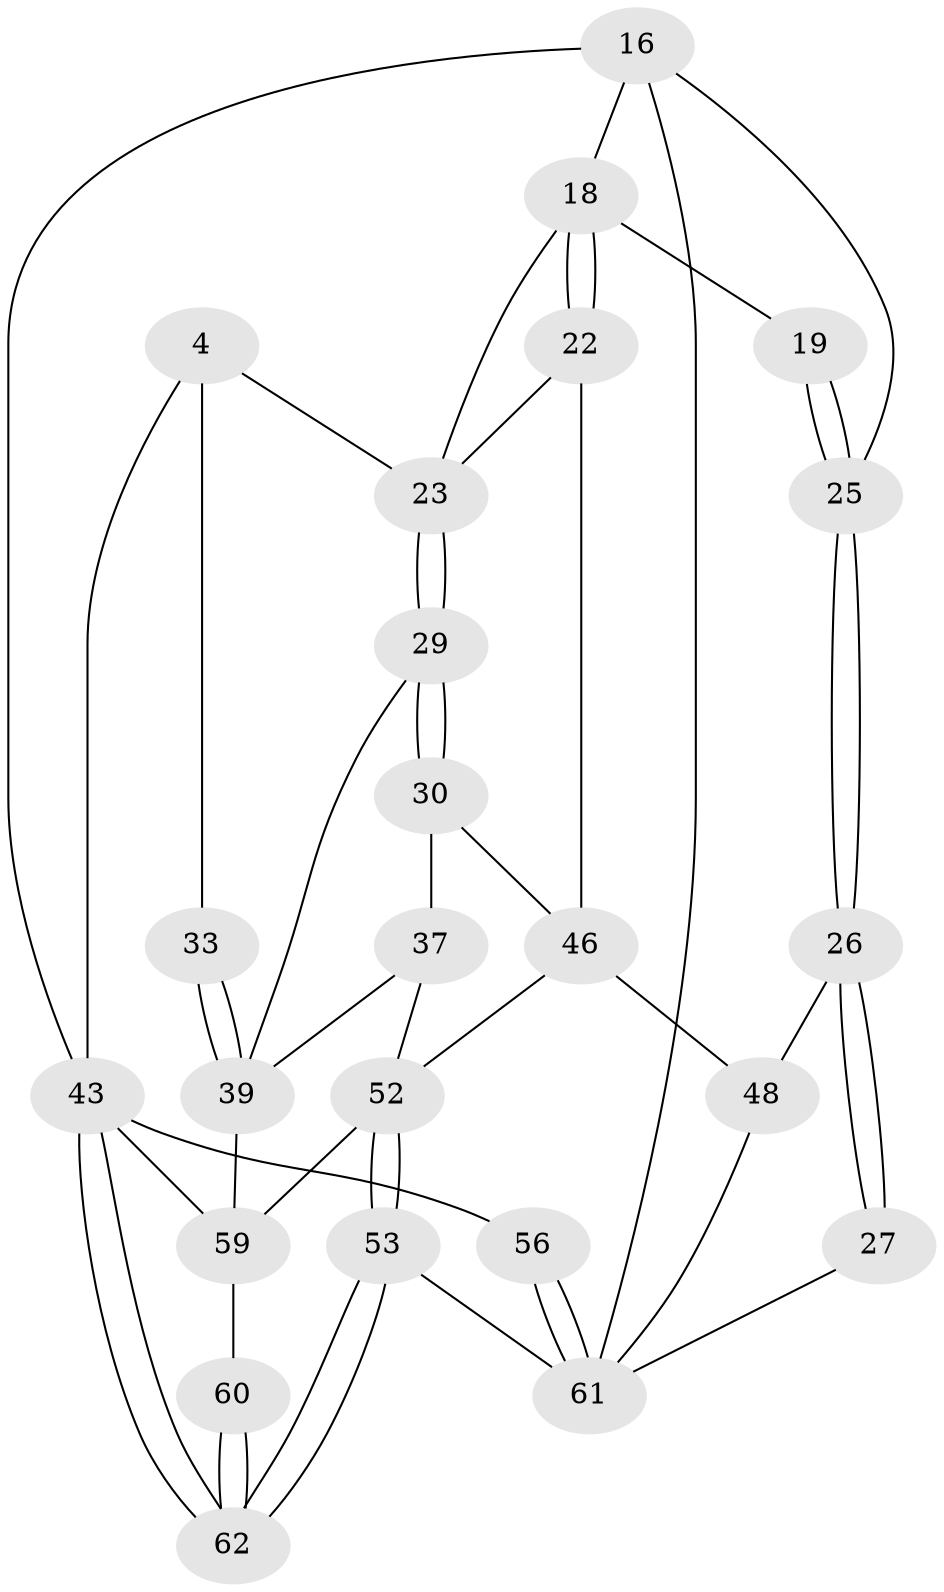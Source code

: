 // original degree distribution, {3: 0.06451612903225806, 4: 0.25806451612903225, 5: 0.3870967741935484, 6: 0.2903225806451613}
// Generated by graph-tools (version 1.1) at 2025/06/03/04/25 22:06:05]
// undirected, 24 vertices, 51 edges
graph export_dot {
graph [start="1"]
  node [color=gray90,style=filled];
  4 [pos="+1+0.15476415816306868",super="+3"];
  16 [pos="+0+0.26395249132040227",super="+13"];
  18 [pos="+0.34124939648424346+0.4229225805228713",super="+15"];
  19 [pos="+0.3279473436525287+0.41090735676997125"];
  22 [pos="+0.37167882918659967+0.4563526064366353"];
  23 [pos="+0.666365936791384+0.2860298563736785",super="+21"];
  25 [pos="+0.12761569392422567+0.4923009888906254",super="+24+20"];
  26 [pos="+0.07977369255487222+0.5872557723902612"];
  27 [pos="+0.03754620474916737+0.6198963983937054"];
  29 [pos="+0.6763649532021241+0.3095750067858625"];
  30 [pos="+0.5751856241340759+0.5772250275016714"];
  33 [pos="+1+0.3652784991168523"];
  37 [pos="+0.6802070355777282+0.5941920779831786",super="+36"];
  39 [pos="+1+0.5473877042228865",super="+35+34"];
  43 [pos="+1+1",super="+5+10"];
  46 [pos="+0.5051593581345182+0.7021634258151102",super="+32"];
  48 [pos="+0.33823272092356327+0.8175547688245307",super="+38+47"];
  52 [pos="+0.7274797144350265+0.911611745386456",super="+50+45+42"];
  53 [pos="+0.6192188025345937+1"];
  56 [pos="+0+1",super="+9"];
  59 [pos="+0.8601327857432257+0.9115477589054224",super="+51+58"];
  60 [pos="+0.8914883291826855+0.9767346335606312"];
  61 [pos="+0.18539106766521035+1",super="+54+57+49+55"];
  62 [pos="+0.8879704659685179+1"];
  4 -- 33;
  4 -- 43 [weight=2];
  4 -- 23 [weight=2];
  16 -- 25 [weight=2];
  16 -- 61;
  16 -- 43 [weight=2];
  16 -- 18;
  18 -- 19;
  18 -- 22;
  18 -- 22;
  18 -- 23;
  19 -- 25 [weight=2];
  19 -- 25;
  22 -- 46;
  22 -- 23;
  23 -- 29;
  23 -- 29;
  25 -- 26;
  25 -- 26;
  26 -- 27;
  26 -- 27;
  26 -- 48;
  27 -- 61 [weight=2];
  29 -- 30;
  29 -- 30;
  29 -- 39;
  30 -- 37;
  30 -- 46;
  33 -- 39 [weight=2];
  33 -- 39;
  37 -- 52 [weight=2];
  37 -- 39;
  39 -- 59;
  43 -- 62;
  43 -- 62;
  43 -- 56 [weight=3];
  43 -- 59;
  46 -- 48 [weight=2];
  46 -- 52;
  48 -- 61 [weight=2];
  52 -- 53;
  52 -- 53;
  52 -- 59 [weight=2];
  53 -- 62;
  53 -- 62;
  53 -- 61;
  56 -- 61 [weight=3];
  56 -- 61;
  59 -- 60 [weight=2];
  60 -- 62;
  60 -- 62;
}
